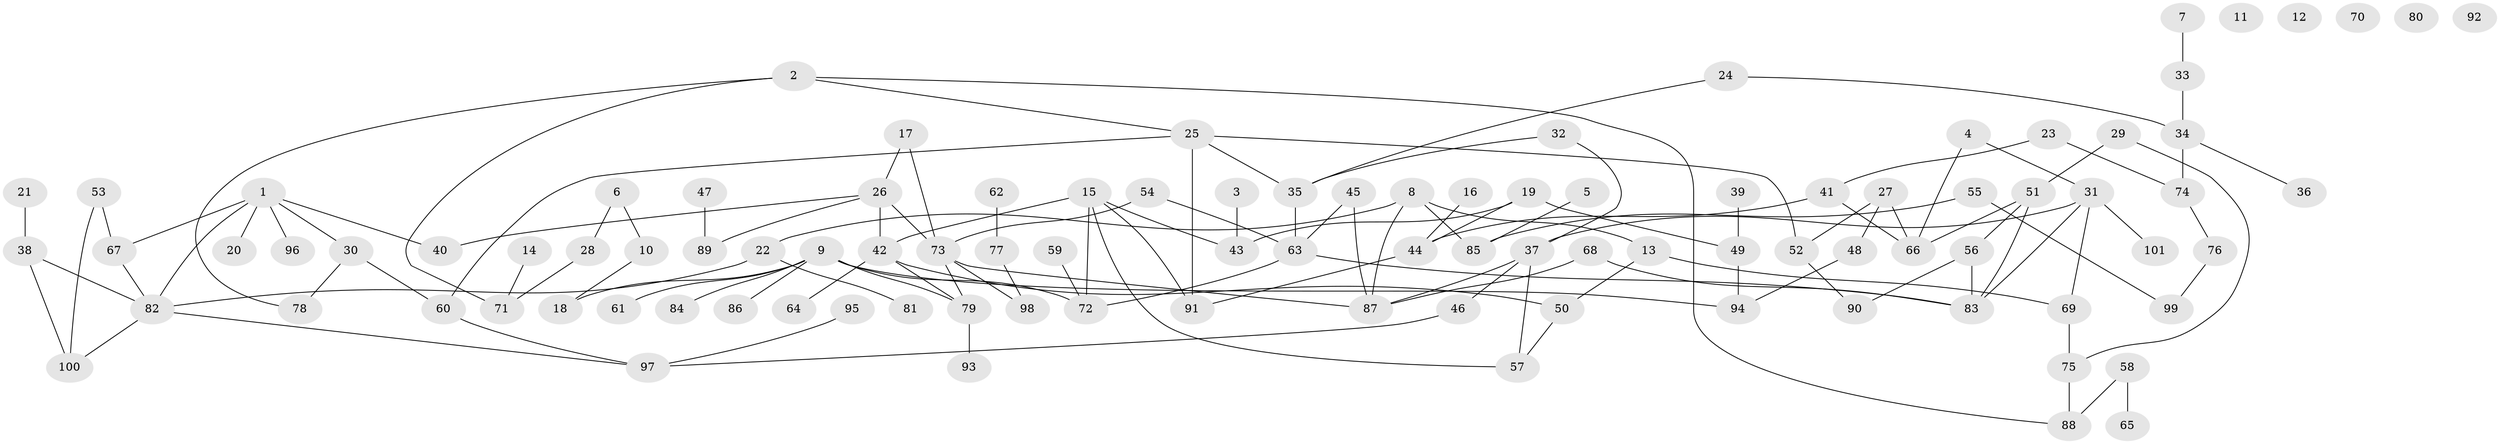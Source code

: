 // coarse degree distribution, {2: 0.2222222222222222, 3: 0.16666666666666666, 5: 0.08333333333333333, 1: 0.2222222222222222, 4: 0.16666666666666666, 6: 0.08333333333333333, 7: 0.027777777777777776, 8: 0.027777777777777776}
// Generated by graph-tools (version 1.1) at 2025/35/03/04/25 23:35:51]
// undirected, 101 vertices, 129 edges
graph export_dot {
  node [color=gray90,style=filled];
  1;
  2;
  3;
  4;
  5;
  6;
  7;
  8;
  9;
  10;
  11;
  12;
  13;
  14;
  15;
  16;
  17;
  18;
  19;
  20;
  21;
  22;
  23;
  24;
  25;
  26;
  27;
  28;
  29;
  30;
  31;
  32;
  33;
  34;
  35;
  36;
  37;
  38;
  39;
  40;
  41;
  42;
  43;
  44;
  45;
  46;
  47;
  48;
  49;
  50;
  51;
  52;
  53;
  54;
  55;
  56;
  57;
  58;
  59;
  60;
  61;
  62;
  63;
  64;
  65;
  66;
  67;
  68;
  69;
  70;
  71;
  72;
  73;
  74;
  75;
  76;
  77;
  78;
  79;
  80;
  81;
  82;
  83;
  84;
  85;
  86;
  87;
  88;
  89;
  90;
  91;
  92;
  93;
  94;
  95;
  96;
  97;
  98;
  99;
  100;
  101;
  1 -- 20;
  1 -- 30;
  1 -- 40;
  1 -- 67;
  1 -- 82;
  1 -- 96;
  2 -- 25;
  2 -- 71;
  2 -- 78;
  2 -- 88;
  3 -- 43;
  4 -- 31;
  4 -- 66;
  5 -- 85;
  6 -- 10;
  6 -- 28;
  7 -- 33;
  8 -- 13;
  8 -- 22;
  8 -- 85;
  8 -- 87;
  9 -- 18;
  9 -- 61;
  9 -- 72;
  9 -- 79;
  9 -- 84;
  9 -- 86;
  9 -- 94;
  10 -- 18;
  13 -- 50;
  13 -- 69;
  14 -- 71;
  15 -- 42;
  15 -- 43;
  15 -- 57;
  15 -- 72;
  15 -- 91;
  16 -- 44;
  17 -- 26;
  17 -- 73;
  19 -- 43;
  19 -- 44;
  19 -- 49;
  21 -- 38;
  22 -- 81;
  22 -- 82;
  23 -- 41;
  23 -- 74;
  24 -- 34;
  24 -- 35;
  25 -- 35;
  25 -- 52;
  25 -- 60;
  25 -- 91;
  26 -- 40;
  26 -- 42;
  26 -- 73;
  26 -- 89;
  27 -- 48;
  27 -- 52;
  27 -- 66;
  28 -- 71;
  29 -- 51;
  29 -- 75;
  30 -- 60;
  30 -- 78;
  31 -- 37;
  31 -- 69;
  31 -- 83;
  31 -- 101;
  32 -- 35;
  32 -- 37;
  33 -- 34;
  34 -- 36;
  34 -- 74;
  35 -- 63;
  37 -- 46;
  37 -- 57;
  37 -- 87;
  38 -- 82;
  38 -- 100;
  39 -- 49;
  41 -- 44;
  41 -- 66;
  42 -- 50;
  42 -- 64;
  42 -- 79;
  44 -- 91;
  45 -- 63;
  45 -- 87;
  46 -- 97;
  47 -- 89;
  48 -- 94;
  49 -- 94;
  50 -- 57;
  51 -- 56;
  51 -- 66;
  51 -- 83;
  52 -- 90;
  53 -- 67;
  53 -- 100;
  54 -- 63;
  54 -- 73;
  55 -- 85;
  55 -- 99;
  56 -- 83;
  56 -- 90;
  58 -- 65;
  58 -- 88;
  59 -- 72;
  60 -- 97;
  62 -- 77;
  63 -- 72;
  63 -- 83;
  67 -- 82;
  68 -- 83;
  68 -- 87;
  69 -- 75;
  73 -- 79;
  73 -- 87;
  73 -- 98;
  74 -- 76;
  75 -- 88;
  76 -- 99;
  77 -- 98;
  79 -- 93;
  82 -- 97;
  82 -- 100;
  95 -- 97;
}
